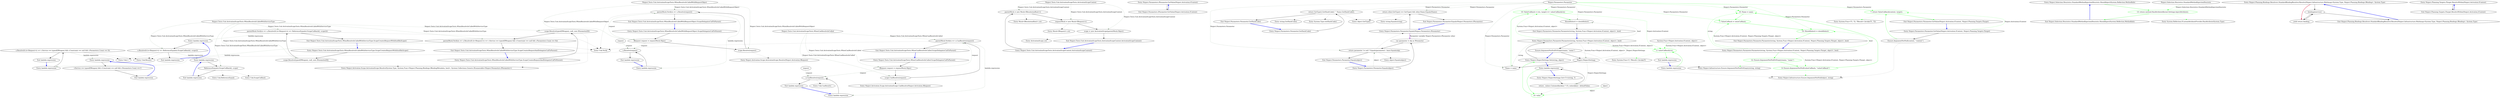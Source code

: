 digraph  {
m0_37 [cluster="Unk.>", file="BindingSyntax.cs", label="Entry Unk.>", span=""];
m0_5 [cluster="Mock<IResolutionRoot>.cstr", file="BindingSyntax.cs", label="Entry Mock<IResolutionRoot>.cstr", span=""];
m0_13 [cluster="Ninject.Activation.Scope.ActivationScope.CanResolve(Ninject.Activation.IRequest)", file="BindingSyntax.cs", label="Entry Ninject.Activation.Scope.ActivationScope.CanResolve(Ninject.Activation.IRequest)", span="53-53"];
m0_28 [cluster="Unk.Resolve", file="BindingSyntax.cs", label="Entry Unk.Resolve", span=""];
m0_7 [cluster="ActivationScope.cstr", file="BindingSyntax.cs", label="Entry ActivationScope.cstr", span=""];
m0_6 [cluster="Mock<IRequest>.cstr", file="BindingSyntax.cs", label="Entry Mock<IRequest>.cstr", span=""];
m0_33 [cluster="Ninject.Activation.Scope.ActivationScope.Resolve(System.Type, System.Func<Ninject.Planning.Bindings.IBindingMetadata, bool>, System.Collections.Generic.IEnumerable<Ninject.Parameters.IParameter>)", file="BindingSyntax.cs", label="Entry Ninject.Activation.Scope.ActivationScope.Resolve(System.Type, System.Func<Ninject.Planning.Bindings.IBindingMetadata, bool>, System.Collections.Generic.IEnumerable<Ninject.Parameters.IParameter>)", span="65-65"];
m0_41 [cluster="Ninject.Tests.Unit.ActivationScopeTests.WhenResolveIsCalledWithServiceType.ScopeCreatesRequestWithItselfAsScope()", file="BindingSyntax.cs", label="Entry Ninject.Tests.Unit.ActivationScopeTests.WhenResolveIsCalledWithServiceType.ScopeCreatesRequestWithItselfAsScope()", span="58-58"];
m0_42 [cluster="Ninject.Tests.Unit.ActivationScopeTests.WhenResolveIsCalledWithServiceType.ScopeCreatesRequestWithItselfAsScope()", file="BindingSyntax.cs", label="scope.Resolve(typeof(IWeapon), null, new IParameter[0])", span="60-60"];
m0_43 [cluster="Ninject.Tests.Unit.ActivationScopeTests.WhenResolveIsCalledWithServiceType.ScopeCreatesRequestWithItselfAsScope()", file="BindingSyntax.cs", label="parentMock.Verify(x => x.Resolve(It.Is<Request>(r => ReferenceEquals(r.ScopeCallback(), scope))))", span="61-61"];
m0_44 [cluster="Ninject.Tests.Unit.ActivationScopeTests.WhenResolveIsCalledWithServiceType.ScopeCreatesRequestWithItselfAsScope()", file="BindingSyntax.cs", label="Exit Ninject.Tests.Unit.ActivationScopeTests.WhenResolveIsCalledWithServiceType.ScopeCreatesRequestWithItselfAsScope()", span="58-58"];
m0_52 [cluster="Unk.ReferenceEquals", file="BindingSyntax.cs", label="Entry Unk.ReferenceEquals", span=""];
m0_24 [cluster="Ninject.Activation.Scope.ActivationScope.Resolve(Ninject.Activation.IRequest)", file="BindingSyntax.cs", label="Entry Ninject.Activation.Scope.ActivationScope.Resolve(Ninject.Activation.IRequest)", span="75-75"];
m0_8 [cluster="Ninject.Tests.Unit.ActivationScopeTests.WhenCanResolveIsCalled.ScopeDelegatesCallToParent()", file="BindingSyntax.cs", label="Entry Ninject.Tests.Unit.ActivationScopeTests.WhenCanResolveIsCalled.ScopeDelegatesCallToParent()", span="29-29"];
m0_9 [cluster="Ninject.Tests.Unit.ActivationScopeTests.WhenCanResolveIsCalled.ScopeDelegatesCallToParent()", file="BindingSyntax.cs", label="IRequest request = requestMock.Object", span="31-31"];
m0_10 [cluster="Ninject.Tests.Unit.ActivationScopeTests.WhenCanResolveIsCalled.ScopeDelegatesCallToParent()", file="BindingSyntax.cs", label="scope.CanResolve(request)", span="32-32"];
m0_11 [cluster="Ninject.Tests.Unit.ActivationScopeTests.WhenCanResolveIsCalled.ScopeDelegatesCallToParent()", file="BindingSyntax.cs", label="parentMock.Verify(x => x.CanResolve(request))", span="33-33"];
m0_12 [cluster="Ninject.Tests.Unit.ActivationScopeTests.WhenCanResolveIsCalled.ScopeDelegatesCallToParent()", file="BindingSyntax.cs", label="Exit Ninject.Tests.Unit.ActivationScopeTests.WhenCanResolveIsCalled.ScopeDelegatesCallToParent()", span="29-29"];
m0_19 [cluster="Ninject.Tests.Unit.ActivationScopeTests.WhenResolveIsCalledWithRequestObject.ScopeDelegatesCallToParent()", file="BindingSyntax.cs", label="Entry Ninject.Tests.Unit.ActivationScopeTests.WhenResolveIsCalledWithRequestObject.ScopeDelegatesCallToParent()", span="40-40"];
m0_20 [cluster="Ninject.Tests.Unit.ActivationScopeTests.WhenResolveIsCalledWithRequestObject.ScopeDelegatesCallToParent()", file="BindingSyntax.cs", label="IRequest request = requestMock.Object", span="42-42"];
m0_21 [cluster="Ninject.Tests.Unit.ActivationScopeTests.WhenResolveIsCalledWithRequestObject.ScopeDelegatesCallToParent()", file="BindingSyntax.cs", label="scope.Resolve(request)", span="43-43"];
m0_22 [cluster="Ninject.Tests.Unit.ActivationScopeTests.WhenResolveIsCalledWithRequestObject.ScopeDelegatesCallToParent()", file="BindingSyntax.cs", label="parentMock.Verify(x => x.Resolve(request))", span="44-44"];
m0_23 [cluster="Ninject.Tests.Unit.ActivationScopeTests.WhenResolveIsCalledWithRequestObject.ScopeDelegatesCallToParent()", file="BindingSyntax.cs", label="Exit Ninject.Tests.Unit.ActivationScopeTests.WhenResolveIsCalledWithRequestObject.ScopeDelegatesCallToParent()", span="40-40"];
m0_14 [cluster="Unk.Verify", file="BindingSyntax.cs", label="Entry Unk.Verify", span=""];
m0_18 [cluster="Unk.CanResolve", file="BindingSyntax.cs", label="Entry Unk.CanResolve", span=""];
m0_48 [cluster="lambda expression", file="BindingSyntax.cs", label="Entry lambda expression", span="61-61"];
m0_16 [cluster="lambda expression", file="BindingSyntax.cs", label="x.CanResolve(request)", span="33-33"];
m0_15 [cluster="lambda expression", file="BindingSyntax.cs", label="Entry lambda expression", span="33-33"];
m0_17 [cluster="lambda expression", file="BindingSyntax.cs", label="Exit lambda expression", span="33-33"];
m0_26 [cluster="lambda expression", file="BindingSyntax.cs", label="x.Resolve(request)", span="44-44"];
m0_25 [cluster="lambda expression", file="BindingSyntax.cs", label="Entry lambda expression", span="44-44"];
m0_27 [cluster="lambda expression", file="BindingSyntax.cs", label="Exit lambda expression", span="44-44"];
m0_34 [cluster="lambda expression", file="BindingSyntax.cs", label="Entry lambda expression", span="54-54"];
m0_35 [cluster="lambda expression", file="BindingSyntax.cs", label="x.Resolve(It.Is<Request>(r => r.Service == typeof(IWeapon) && r.Constraint == null && r.Parameters.Count == 0))", span="54-54"];
m0_36 [cluster="lambda expression", file="BindingSyntax.cs", label="Exit lambda expression", span="54-54"];
m0_38 [cluster="lambda expression", file="BindingSyntax.cs", label="Entry lambda expression", span="54-54"];
m0_39 [cluster="lambda expression", file="BindingSyntax.cs", label="r.Service == typeof(IWeapon) && r.Constraint == null && r.Parameters.Count == 0", span="54-54"];
m0_40 [cluster="lambda expression", file="BindingSyntax.cs", label="Exit lambda expression", span="54-54"];
m0_45 [cluster="lambda expression", file="BindingSyntax.cs", label="Entry lambda expression", span="61-61"];
m0_46 [cluster="lambda expression", file="BindingSyntax.cs", label="x.Resolve(It.Is<Request>(r => ReferenceEquals(r.ScopeCallback(), scope)))", span="61-61"];
m0_47 [cluster="lambda expression", file="BindingSyntax.cs", label="Exit lambda expression", span="61-61"];
m0_49 [cluster="lambda expression", file="BindingSyntax.cs", label="ReferenceEquals(r.ScopeCallback(), scope)", span="61-61"];
m0_50 [cluster="lambda expression", file="BindingSyntax.cs", label="Exit lambda expression", span="61-61"];
m0_29 [cluster="Ninject.Tests.Unit.ActivationScopeTests.WhenResolveIsCalledWithServiceType.ScopeCreatesRequestAndDelegatesCallToParent()", file="BindingSyntax.cs", label="Entry Ninject.Tests.Unit.ActivationScopeTests.WhenResolveIsCalledWithServiceType.ScopeCreatesRequestAndDelegatesCallToParent()", span="51-51"];
m0_30 [cluster="Ninject.Tests.Unit.ActivationScopeTests.WhenResolveIsCalledWithServiceType.ScopeCreatesRequestAndDelegatesCallToParent()", file="BindingSyntax.cs", label="scope.Resolve(typeof(IWeapon), null, new IParameter[0])", span="53-53"];
m0_31 [cluster="Ninject.Tests.Unit.ActivationScopeTests.WhenResolveIsCalledWithServiceType.ScopeCreatesRequestAndDelegatesCallToParent()", file="BindingSyntax.cs", label="parentMock.Verify(x => x.Resolve(It.Is<Request>(r => r.Service == typeof(IWeapon) && r.Constraint == null && r.Parameters.Count == 0)))", span="54-54"];
m0_32 [cluster="Ninject.Tests.Unit.ActivationScopeTests.WhenResolveIsCalledWithServiceType.ScopeCreatesRequestAndDelegatesCallToParent()", file="BindingSyntax.cs", label="Exit Ninject.Tests.Unit.ActivationScopeTests.WhenResolveIsCalledWithServiceType.ScopeCreatesRequestAndDelegatesCallToParent()", span="51-51"];
m0_51 [cluster="Unk.ScopeCallback", file="BindingSyntax.cs", label="Entry Unk.ScopeCallback", span=""];
m0_0 [cluster="Ninject.Tests.Unit.ActivationScopeTests.ActivationScopeContext.ActivationScopeContext()", file="BindingSyntax.cs", label="Entry Ninject.Tests.Unit.ActivationScopeTests.ActivationScopeContext.ActivationScopeContext()", span="18-18"];
m0_1 [cluster="Ninject.Tests.Unit.ActivationScopeTests.ActivationScopeContext.ActivationScopeContext()", file="BindingSyntax.cs", label="parentMock = new Mock<IResolutionRoot>()", span="20-20"];
m0_2 [cluster="Ninject.Tests.Unit.ActivationScopeTests.ActivationScopeContext.ActivationScopeContext()", file="BindingSyntax.cs", label="requestMock = new Mock<IRequest>()", span="21-21"];
m0_3 [cluster="Ninject.Tests.Unit.ActivationScopeTests.ActivationScopeContext.ActivationScopeContext()", file="BindingSyntax.cs", label="scope = new ActivationScope(parentMock.Object)", span="22-22"];
m0_4 [cluster="Ninject.Tests.Unit.ActivationScopeTests.ActivationScopeContext.ActivationScopeContext()", file="BindingSyntax.cs", label="Exit Ninject.Tests.Unit.ActivationScopeTests.ActivationScopeContext.ActivationScopeContext()", span="18-18"];
m0_53 [file="BindingSyntax.cs", label="Ninject.Tests.Unit.ActivationScopeTests.ActivationScopeContext", span=""];
m0_54 [file="BindingSyntax.cs", label="Ninject.Tests.Unit.ActivationScopeTests.WhenCanResolveIsCalled", span=""];
m0_55 [file="BindingSyntax.cs", label=request, span=""];
m0_56 [file="BindingSyntax.cs", label="Ninject.Tests.Unit.ActivationScopeTests.WhenResolveIsCalledWithRequestObject", span=""];
m0_57 [file="BindingSyntax.cs", label=request, span=""];
m0_58 [file="BindingSyntax.cs", label="Ninject.Tests.Unit.ActivationScopeTests.WhenResolveIsCalledWithServiceType", span=""];
m2_0 [cluster="Ninject.Parameters.IParameter.GetValue(Ninject.Activation.IContext)", file="IParameter.cs", label="Entry Ninject.Parameters.IParameter.GetValue(Ninject.Activation.IContext)", span="36-36"];
m2_1 [cluster="Ninject.Parameters.IParameter.GetValue(Ninject.Activation.IContext)", file="IParameter.cs", label="Exit Ninject.Parameters.IParameter.GetValue(Ninject.Activation.IContext)", span="36-36"];
m5_44 [cluster="string.Equals(string)", file="Parameter.cs", label="Entry string.Equals(string)", span="0-0"];
m5_3 [cluster="lambda expression", color=green, community=0, file="Parameter.cs", label="14: value", span="45-45"];
m5_25 [cluster="Ninject.Parameters.Parameter.GetValue(Ninject.Activation.IContext, Ninject.Planning.Targets.ITarget)", file="Parameter.cs", label="Entry Ninject.Parameters.Parameter.GetValue(Ninject.Activation.IContext, Ninject.Planning.Targets.ITarget)", span="85-85"];
m5_27 [cluster="Ninject.Parameters.Parameter.GetValue(Ninject.Activation.IContext, Ninject.Planning.Targets.ITarget)", color=green, community=0, file="Parameter.cs", label="7: return ValueCallback(context, target);", span="88-88"];
m5_26 [cluster="Ninject.Parameters.Parameter.GetValue(Ninject.Activation.IContext, Ninject.Planning.Targets.ITarget)", file="Parameter.cs", label="Ensure.ArgumentNotNull(context, ''context'')", span="87-87"];
m5_28 [cluster="Ninject.Parameters.Parameter.GetValue(Ninject.Activation.IContext, Ninject.Planning.Targets.ITarget)", file="Parameter.cs", label="Exit Ninject.Parameters.Parameter.GetValue(Ninject.Activation.IContext, Ninject.Planning.Targets.ITarget)", span="85-85"];
m5_41 [cluster="string.GetHashCode()", file="Parameter.cs", label="Entry string.GetHashCode()", span="0-0"];
m5_40 [cluster="System.Type.GetHashCode()", file="Parameter.cs", label="Entry System.Type.GetHashCode()", span="0-0"];
m5_17 [cluster="System.Func<T, TResult>.Invoke(T)", file="Parameter.cs", label="Entry System.Func<T, TResult>.Invoke(T)", span="0-0"];
m5_36 [cluster="Ninject.Parameters.Parameter.GetHashCode()", file="Parameter.cs", label="Entry Ninject.Parameters.Parameter.GetHashCode()", span="106-106"];
m5_37 [cluster="Ninject.Parameters.Parameter.GetHashCode()", file="Parameter.cs", label="return GetType().GetHashCode() ^ Name.GetHashCode();", span="108-108"];
m5_38 [cluster="Ninject.Parameters.Parameter.GetHashCode()", file="Parameter.cs", label="Exit Ninject.Parameters.Parameter.GetHashCode()", span="106-106"];
m5_12 [cluster="Ninject.Infrastructure.Ensure.ArgumentNotNullOrEmpty(string, string)", file="Parameter.cs", label="Entry Ninject.Infrastructure.Ensure.ArgumentNotNullOrEmpty(string, string)", span="22-22"];
m5_35 [cluster="object.Equals(object)", file="Parameter.cs", label="Entry object.Equals(object)", span="0-0"];
m5_0 [cluster="Ninject.NinjectSettings.Get<T>(string, T)", file="Parameter.cs", label="Entry Ninject.NinjectSettings.Get<T>(string, T)", span="120-120"];
m5_1 [cluster="Ninject.NinjectSettings.Get<T>(string, T)", file="Parameter.cs", label="return _values.ContainsKey(key) ? (T)_values[key] : defaultValue;", span="122-122"];
m5_2 [cluster="lambda expression", file="Parameter.cs", label="Entry lambda expression", span="45-45"];
m5_39 [cluster="object.GetType()", file="Parameter.cs", label="Entry object.GetType()", span="0-0"];
m5_29 [cluster="System.Func<T1, T2, TResult>.Invoke(T1, T2)", file="Parameter.cs", label="Entry System.Func<T1, T2, TResult>.Invoke(T1, T2)", span="0-0"];
m5_30 [cluster="Ninject.Parameters.Parameter.Equals(object)", file="Parameter.cs", label="Entry Ninject.Parameters.Parameter.Equals(object)", span="96-96"];
m5_32 [cluster="Ninject.Parameters.Parameter.Equals(object)", file="Parameter.cs", label="return parameter != null ? Equals(parameter) : base.Equals(obj);", span="99-99"];
m5_31 [cluster="Ninject.Parameters.Parameter.Equals(object)", file="Parameter.cs", label="var parameter = obj as IParameter", span="98-98"];
m5_33 [cluster="Ninject.Parameters.Parameter.Equals(object)", file="Parameter.cs", label="Exit Ninject.Parameters.Parameter.Equals(object)", span="96-96"];
m5_14 [cluster="lambda expression", file="Parameter.cs", label="Entry lambda expression", span="59-59"];
m5_4 [cluster="Ninject.NinjectSettings.Set(string, object)", file="Parameter.cs", label="Entry Ninject.NinjectSettings.Set(string, object)", span="130-130"];
m5_15 [cluster="lambda expression", color=green, community=0, file="Parameter.cs", label="2: valueCallback(ctx)", span="59-59"];
m5_16 [cluster="lambda expression", file="Parameter.cs", label="Exit lambda expression", span="59-59"];
m5_5 [cluster="Ninject.Parameters.Parameter.Parameter(string, System.Func<Ninject.Activation.IContext, object>, bool)", file="Parameter.cs", label="Entry Ninject.Parameters.Parameter.Parameter(string, System.Func<Ninject.Activation.IContext, object>, bool)", span="53-53"];
m5_6 [cluster="Ninject.Parameters.Parameter.Parameter(string, System.Func<Ninject.Activation.IContext, object>, bool)", file="Parameter.cs", label="Ensure.ArgumentNotNullOrEmpty(name, ''name'')", span="55-55"];
m5_34 [cluster="Ninject.Parameters.Parameter.Equals(Ninject.Parameters.IParameter)", file="Parameter.cs", label="Entry Ninject.Parameters.Parameter.Equals(Ninject.Parameters.IParameter)", span="116-116"];
m5_42 [cluster="Ninject.Parameters.Parameter.Equals(Ninject.Parameters.IParameter)", file="Parameter.cs", label="return other.GetType() == GetType() && other.Name.Equals(Name);", span="118-118"];
m5_43 [cluster="Ninject.Parameters.Parameter.Equals(Ninject.Parameters.IParameter)", file="Parameter.cs", label="Exit Ninject.Parameters.Parameter.Equals(Ninject.Parameters.IParameter)", span="116-116"];
m5_13 [cluster="Ninject.Infrastructure.Ensure.ArgumentNotNull(object, string)", file="Parameter.cs", label="Entry Ninject.Infrastructure.Ensure.ArgumentNotNull(object, string)", span="17-17"];
m5_9 [cluster="Ninject.Parameters.Parameter.Parameter(string, System.Func<Ninject.Activation.IContext, object>, bool)", color=green, community=0, file="Parameter.cs", label="10: ValueCallback = (ctx, target) => valueCallback(ctx)", span="59-59"];
m5_8 [cluster="Ninject.Parameters.Parameter.Parameter(string, System.Func<Ninject.Activation.IContext, object>, bool)", file="Parameter.cs", label="Name = name", span="58-58"];
m5_10 [cluster="Ninject.Parameters.Parameter.Parameter(string, System.Func<Ninject.Activation.IContext, object>, bool)", file="Parameter.cs", label="ShouldInherit = shouldInherit", span="60-60"];
m5_7 [cluster="Ninject.Parameters.Parameter.Parameter(string, System.Func<Ninject.Activation.IContext, object>, bool)", file="Parameter.cs", label="Ninject.NinjectSettings", span=""];
m5_11 [cluster="Ninject.Parameters.Parameter.Parameter(string, System.Func<Ninject.Activation.IContext, object>, bool)", file="Parameter.cs", label="Exit Ninject.Parameters.Parameter.Parameter(string, System.Func<Ninject.Activation.IContext, object>, bool)", span="53-53"];
m5_18 [cluster="Ninject.Parameters.Parameter.Parameter(string, System.Func<Ninject.Activation.IContext, Ninject.Planning.Targets.ITarget, object>, bool)", file="Parameter.cs", label="Entry Ninject.Parameters.Parameter.Parameter(string, System.Func<Ninject.Activation.IContext, Ninject.Planning.Targets.ITarget, object>, bool)", span="69-69"];
m5_19 [cluster="Ninject.Parameters.Parameter.Parameter(string, System.Func<Ninject.Activation.IContext, Ninject.Planning.Targets.ITarget, object>, bool)", color=green, community=0, file="Parameter.cs", label="12: Ensure.ArgumentNotNullOrEmpty(name, ''name'')", span="71-71"];
m5_20 [cluster="Ninject.Parameters.Parameter.Parameter(string, System.Func<Ninject.Activation.IContext, Ninject.Planning.Targets.ITarget, object>, bool)", color=green, community=0, file="Parameter.cs", label="8: Ensure.ArgumentNotNull(valueCallback, ''valueCallback'')", span="72-72"];
m5_21 [cluster="Ninject.Parameters.Parameter.Parameter(string, System.Func<Ninject.Activation.IContext, Ninject.Planning.Targets.ITarget, object>, bool)", color=green, community=0, file="Parameter.cs", label="10: Name = name", span="74-74"];
m5_22 [cluster="Ninject.Parameters.Parameter.Parameter(string, System.Func<Ninject.Activation.IContext, Ninject.Planning.Targets.ITarget, object>, bool)", color=green, community=0, file="Parameter.cs", label="1: ValueCallback = valueCallback", span="75-75"];
m5_23 [cluster="Ninject.Parameters.Parameter.Parameter(string, System.Func<Ninject.Activation.IContext, Ninject.Planning.Targets.ITarget, object>, bool)", color=green, community=0, file="Parameter.cs", label="10: ShouldInherit = shouldInherit", span="76-76"];
m5_24 [cluster="Ninject.Parameters.Parameter.Parameter(string, System.Func<Ninject.Activation.IContext, Ninject.Planning.Targets.ITarget, object>, bool)", file="Parameter.cs", label="Exit Ninject.Parameters.Parameter.Parameter(string, System.Func<Ninject.Activation.IContext, Ninject.Planning.Targets.ITarget, object>, bool)", span="69-69"];
m5_45 [file="Parameter.cs", label=object, span=""];
m5_46 [file="Parameter.cs", label="Ninject.Parameters.Parameter", span=""];
m5_47 [file="Parameter.cs", label="System.Func<Ninject.Activation.IContext, object>", span=""];
m6_0 [cluster="Ninject.Selection.Heuristics.StandardMethodInjectionHeuristic.ShouldInject(System.Reflection.MethodInfo)", file="PropertyValue.cs", label="Entry Ninject.Selection.Heuristics.StandardMethodInjectionHeuristic.ShouldInject(System.Reflection.MethodInfo)", span="36-36"];
m6_1 [cluster="Ninject.Selection.Heuristics.StandardMethodInjectionHeuristic.ShouldInject(System.Reflection.MethodInfo)", color=green, community=0, file="PropertyValue.cs", label="13: return method.HasAttribute(Kernel.Settings.InjectAttribute);", span="38-38"];
m6_2 [cluster="Ninject.Selection.Heuristics.StandardMethodInjectionHeuristic.ShouldInject(System.Reflection.MethodInfo)", file="PropertyValue.cs", label="Exit Ninject.Selection.Heuristics.StandardMethodInjectionHeuristic.ShouldInject(System.Reflection.MethodInfo)", span="36-36"];
m6_3 [cluster="System.Reflection.ICustomAttributeProvider.HasAttribute(System.Type)", file="PropertyValue.cs", label="Entry System.Reflection.ICustomAttributeProvider.HasAttribute(System.Type)", span="38-38"];
m6_4 [file="PropertyValue.cs", label="Ninject.Selection.Heuristics.StandardMethodInjectionHeuristic", span=""];
m7_0 [cluster="Ninject.Planning.Bindings.Resolvers.StandardBindingResolver.Resolve(Ninject.Infrastructure.Multimap<System.Type, Ninject.Planning.Bindings.IBinding>, System.Type)", file="StandardProvider.cs", label="Entry Ninject.Planning.Bindings.Resolvers.StandardBindingResolver.Resolve(Ninject.Infrastructure.Multimap<System.Type, Ninject.Planning.Bindings.IBinding>, System.Type)", span="29-29"];
m7_1 [cluster="Ninject.Planning.Bindings.Resolvers.StandardBindingResolver.Resolve(Ninject.Infrastructure.Multimap<System.Type, Ninject.Planning.Bindings.IBinding>, System.Type)", file="StandardProvider.cs", label="bindings[service]", span="31-31"];
m7_2 [cluster="Ninject.Planning.Bindings.Resolvers.StandardBindingResolver.Resolve(Ninject.Infrastructure.Multimap<System.Type, Ninject.Planning.Bindings.IBinding>, System.Type)", file="StandardProvider.cs", label="yield return binding;", span="32-32"];
m7_3 [cluster="Ninject.Planning.Bindings.Resolvers.StandardBindingResolver.Resolve(Ninject.Infrastructure.Multimap<System.Type, Ninject.Planning.Bindings.IBinding>, System.Type)", file="StandardProvider.cs", label="Exit Ninject.Planning.Bindings.Resolvers.StandardBindingResolver.Resolve(Ninject.Infrastructure.Multimap<System.Type, Ninject.Planning.Bindings.IBinding>, System.Type)", span="29-29"];
m8_0 [cluster="Ninject.Planning.Targets.ITarget.ResolveWithin(Ninject.Activation.IContext)", file="Target.cs", label="Entry Ninject.Planning.Targets.ITarget.ResolveWithin(Ninject.Activation.IContext)", span="54-54"];
m8_1 [cluster="Ninject.Planning.Targets.ITarget.ResolveWithin(Ninject.Activation.IContext)", file="Target.cs", label="Exit Ninject.Planning.Targets.ITarget.ResolveWithin(Ninject.Activation.IContext)", span="54-54"];
m0_41 -> m0_42  [key=0, style=solid];
m0_42 -> m0_43  [key=0, style=solid];
m0_42 -> m0_33  [key=2, style=dotted];
m0_43 -> m0_44  [key=0, style=solid];
m0_43 -> m0_14  [key=2, style=dotted];
m0_43 -> m0_45  [color=darkseagreen4, key=1, label="lambda expression", style=dashed];
m0_44 -> m0_41  [color=blue, key=0, style=bold];
m0_8 -> m0_9  [key=0, style=solid];
m0_9 -> m0_10  [key=0, style=solid];
m0_9 -> m0_11  [color=darkseagreen4, key=1, label=request, style=dashed];
m0_9 -> m0_16  [color=darkseagreen4, key=1, label=request, style=dashed];
m0_10 -> m0_11  [key=0, style=solid];
m0_10 -> m0_13  [key=2, style=dotted];
m0_11 -> m0_12  [key=0, style=solid];
m0_11 -> m0_14  [key=2, style=dotted];
m0_11 -> m0_15  [color=darkseagreen4, key=1, label="lambda expression", style=dashed];
m0_12 -> m0_8  [color=blue, key=0, style=bold];
m0_19 -> m0_20  [key=0, style=solid];
m0_20 -> m0_21  [key=0, style=solid];
m0_20 -> m0_22  [color=darkseagreen4, key=1, label=request, style=dashed];
m0_20 -> m0_26  [color=darkseagreen4, key=1, label=request, style=dashed];
m0_21 -> m0_22  [key=0, style=solid];
m0_21 -> m0_24  [key=2, style=dotted];
m0_22 -> m0_23  [key=0, style=solid];
m0_22 -> m0_14  [key=2, style=dotted];
m0_22 -> m0_25  [color=darkseagreen4, key=1, label="lambda expression", style=dashed];
m0_23 -> m0_19  [color=blue, key=0, style=bold];
m0_48 -> m0_49  [key=0, style=solid];
m0_16 -> m0_17  [key=0, style=solid];
m0_16 -> m0_18  [key=2, style=dotted];
m0_15 -> m0_16  [key=0, style=solid];
m0_17 -> m0_15  [color=blue, key=0, style=bold];
m0_26 -> m0_27  [key=0, style=solid];
m0_26 -> m0_28  [key=2, style=dotted];
m0_25 -> m0_26  [key=0, style=solid];
m0_27 -> m0_25  [color=blue, key=0, style=bold];
m0_34 -> m0_35  [key=0, style=solid];
m0_35 -> m0_36  [key=0, style=solid];
m0_35 -> m0_37  [key=2, style=dotted];
m0_35 -> m0_28  [key=2, style=dotted];
m0_35 -> m0_38  [color=darkseagreen4, key=1, label="lambda expression", style=dashed];
m0_36 -> m0_34  [color=blue, key=0, style=bold];
m0_38 -> m0_39  [key=0, style=solid];
m0_39 -> m0_40  [key=0, style=solid];
m0_40 -> m0_38  [color=blue, key=0, style=bold];
m0_45 -> m0_46  [key=0, style=solid];
m0_46 -> m0_47  [key=0, style=solid];
m0_46 -> m0_37  [key=2, style=dotted];
m0_46 -> m0_28  [key=2, style=dotted];
m0_46 -> m0_48  [color=darkseagreen4, key=1, label="lambda expression", style=dashed];
m0_47 -> m0_45  [color=blue, key=0, style=bold];
m0_49 -> m0_50  [key=0, style=solid];
m0_49 -> m0_51  [key=2, style=dotted];
m0_49 -> m0_52  [key=2, style=dotted];
m0_50 -> m0_48  [color=blue, key=0, style=bold];
m0_29 -> m0_30  [key=0, style=solid];
m0_30 -> m0_31  [key=0, style=solid];
m0_30 -> m0_33  [key=2, style=dotted];
m0_31 -> m0_32  [key=0, style=solid];
m0_31 -> m0_14  [key=2, style=dotted];
m0_31 -> m0_34  [color=darkseagreen4, key=1, label="lambda expression", style=dashed];
m0_32 -> m0_29  [color=blue, key=0, style=bold];
m0_0 -> m0_1  [key=0, style=solid];
m0_1 -> m0_2  [key=0, style=solid];
m0_1 -> m0_5  [key=2, style=dotted];
m0_2 -> m0_3  [key=0, style=solid];
m0_2 -> m0_6  [key=2, style=dotted];
m0_3 -> m0_4  [key=0, style=solid];
m0_3 -> m0_7  [key=2, style=dotted];
m0_4 -> m0_0  [color=blue, key=0, style=bold];
m0_53 -> m0_1  [color=darkseagreen4, key=1, label="Ninject.Tests.Unit.ActivationScopeTests.ActivationScopeContext", style=dashed];
m0_53 -> m0_2  [color=darkseagreen4, key=1, label="Ninject.Tests.Unit.ActivationScopeTests.ActivationScopeContext", style=dashed];
m0_53 -> m0_3  [color=darkseagreen4, key=1, label="Ninject.Tests.Unit.ActivationScopeTests.ActivationScopeContext", style=dashed];
m0_54 -> m0_9  [color=darkseagreen4, key=1, label="Ninject.Tests.Unit.ActivationScopeTests.WhenCanResolveIsCalled", style=dashed];
m0_54 -> m0_10  [color=darkseagreen4, key=1, label="Ninject.Tests.Unit.ActivationScopeTests.WhenCanResolveIsCalled", style=dashed];
m0_54 -> m0_11  [color=darkseagreen4, key=1, label="Ninject.Tests.Unit.ActivationScopeTests.WhenCanResolveIsCalled", style=dashed];
m0_55 -> m0_16  [color=darkseagreen4, key=1, label=request, style=dashed];
m0_56 -> m0_20  [color=darkseagreen4, key=1, label="Ninject.Tests.Unit.ActivationScopeTests.WhenResolveIsCalledWithRequestObject", style=dashed];
m0_56 -> m0_21  [color=darkseagreen4, key=1, label="Ninject.Tests.Unit.ActivationScopeTests.WhenResolveIsCalledWithRequestObject", style=dashed];
m0_56 -> m0_22  [color=darkseagreen4, key=1, label="Ninject.Tests.Unit.ActivationScopeTests.WhenResolveIsCalledWithRequestObject", style=dashed];
m0_57 -> m0_26  [color=darkseagreen4, key=1, label=request, style=dashed];
m0_58 -> m0_30  [color=darkseagreen4, key=1, label="Ninject.Tests.Unit.ActivationScopeTests.WhenResolveIsCalledWithServiceType", style=dashed];
m0_58 -> m0_31  [color=darkseagreen4, key=1, label="Ninject.Tests.Unit.ActivationScopeTests.WhenResolveIsCalledWithServiceType", style=dashed];
m0_58 -> m0_42  [color=darkseagreen4, key=1, label="Ninject.Tests.Unit.ActivationScopeTests.WhenResolveIsCalledWithServiceType", style=dashed];
m0_58 -> m0_43  [color=darkseagreen4, key=1, label="Ninject.Tests.Unit.ActivationScopeTests.WhenResolveIsCalledWithServiceType", style=dashed];
m0_58 -> m0_46  [color=darkseagreen4, key=1, label="Ninject.Tests.Unit.ActivationScopeTests.WhenResolveIsCalledWithServiceType", style=dashed];
m0_58 -> m0_49  [color=darkseagreen4, key=1, label="Ninject.Tests.Unit.ActivationScopeTests.WhenResolveIsCalledWithServiceType", style=dashed];
m2_0 -> m2_1  [key=0, style=solid];
m2_1 -> m2_0  [color=blue, key=0, style=bold];
m5_3 -> m5_4  [color=green, key=0, style=solid];
m5_25 -> m5_27  [color=green, key=1, label="Ninject.Activation.IContext", style=dashed];
m5_25 -> m5_26  [key=0, style=solid];
m5_27 -> m5_28  [color=green, key=0, style=solid];
m5_27 -> m5_29  [color=green, key=2, style=dotted];
m5_26 -> m5_27  [color=green, key=0, style=solid];
m5_26 -> m5_13  [key=2, style=dotted];
m5_28 -> m5_25  [color=blue, key=0, style=bold];
m5_36 -> m5_37  [key=0, style=solid];
m5_37 -> m5_38  [key=0, style=solid];
m5_37 -> m5_39  [key=2, style=dotted];
m5_37 -> m5_40  [key=2, style=dotted];
m5_37 -> m5_41  [key=2, style=dotted];
m5_38 -> m5_36  [color=blue, key=0, style=bold];
m5_0 -> m5_1  [key=0, style=solid];
m5_1 -> m5_2  [key=0, style=solid];
m5_1 -> m5_3  [key=2, style=dotted];
m5_2 -> m5_0  [color=blue, key=0, style=bold];
m5_2 -> m5_3  [color=green, key=0, style=solid];
m5_30 -> m5_32  [color=darkseagreen4, key=1, label=object, style=dashed];
m5_30 -> m5_31  [key=0, style=solid];
m5_32 -> m5_33  [key=0, style=solid];
m5_32 -> m5_34  [key=2, style=dotted];
m5_32 -> m5_35  [key=2, style=dotted];
m5_31 -> m5_32  [key=0, style=solid];
m5_33 -> m5_30  [color=blue, key=0, style=bold];
m5_14 -> m5_15  [color=green, key=0, style=solid];
m5_4 -> m5_2  [color=blue, key=0, style=bold];
m5_4 -> m5_5  [key=0, style=solid];
m5_15 -> m5_16  [color=green, key=0, style=solid];
m5_15 -> m5_17  [color=green, key=2, style=dotted];
m5_16 -> m5_14  [color=blue, key=0, style=bold];
m5_5 -> m5_6  [key=0, style=solid];
m5_5 -> m5_9  [color=green, key=1, label="System.Func<Ninject.Activation.IContext, object>", style=dashed];
m5_5 -> m5_15  [color=green, key=1, label="System.Func<Ninject.Activation.IContext, object>", style=dashed];
m5_5 -> m5_7  [color=darkseagreen4, key=1, label="System.Func<Ninject.Activation.IContext, object>", style=dashed];
m5_5 -> m5_8  [color=darkseagreen4, key=1, label=string, style=dashed];
m5_5 -> m5_10  [color=darkseagreen4, key=1, label=bool, style=dashed];
m5_6 -> m5_4  [color=blue, key=0, style=bold];
m5_6 -> m5_12  [key=2, style=dotted];
m5_6 -> m5_7  [key=0, style=solid];
m5_34 -> m5_42  [key=0, style=solid];
m5_34 -> m5_31  [color=darkorchid, key=3, label="Parameter variable Ninject.Parameters.IParameter other", style=bold];
m5_42 -> m5_43  [key=0, style=solid];
m5_42 -> m5_39  [key=2, style=dotted];
m5_42 -> m5_44  [key=2, style=dotted];
m5_43 -> m5_34  [color=blue, key=0, style=bold];
m5_9 -> m5_10  [color=green, key=0, style=solid];
m5_9 -> m5_15  [color=green, key=1, label="Ninject.Activation.IContext", style=dashed];
m5_8 -> m5_9  [color=green, key=0, style=solid];
m5_10 -> m5_11  [key=0, style=solid];
m5_7 -> m5_8  [key=0, style=solid];
m5_7 -> m5_13  [key=2, style=dotted];
m5_7 -> m5_1  [color=darkseagreen4, key=1, label="Ninject.NinjectSettings", style=dashed];
m5_7 -> m5_5  [color=darkseagreen4, key=1, label="Ninject.NinjectSettings", style=dashed];
m5_11 -> m5_5  [color=blue, key=0, style=bold];
m5_18 -> m5_19  [color=green, key=0, style=solid];
m5_18 -> m5_20  [color=green, key=1, label="System.Func<Ninject.Activation.IContext, Ninject.Planning.Targets.ITarget, object>", style=dashed];
m5_18 -> m5_21  [color=green, key=1, label=string, style=dashed];
m5_18 -> m5_22  [color=green, key=1, label="System.Func<Ninject.Activation.IContext, Ninject.Planning.Targets.ITarget, object>", style=dashed];
m5_18 -> m5_23  [color=green, key=1, label=bool, style=dashed];
m5_19 -> m5_20  [color=green, key=0, style=solid];
m5_19 -> m5_12  [color=green, key=2, style=dotted];
m5_20 -> m5_21  [color=green, key=0, style=solid];
m5_20 -> m5_13  [color=green, key=2, style=dotted];
m5_21 -> m5_22  [color=green, key=0, style=solid];
m5_22 -> m5_23  [color=green, key=0, style=solid];
m5_23 -> m5_24  [color=green, key=0, style=solid];
m5_24 -> m5_18  [color=blue, key=0, style=bold];
m5_45 -> m5_3  [color=green, key=1, label=object, style=dashed];
m5_46 -> m5_9  [color=green, key=1, label="Ninject.Parameters.Parameter", style=dashed];
m5_46 -> m5_21  [color=green, key=1, label="Ninject.Parameters.Parameter", style=dashed];
m5_46 -> m5_22  [color=green, key=1, label="Ninject.Parameters.Parameter", style=dashed];
m5_46 -> m5_23  [color=green, key=1, label="Ninject.Parameters.Parameter", style=dashed];
m5_46 -> m5_27  [color=green, key=1, label="Ninject.Parameters.Parameter", style=dashed];
m5_46 -> m5_8  [color=darkseagreen4, key=1, label="Ninject.Parameters.Parameter", style=dashed];
m5_46 -> m5_10  [color=darkseagreen4, key=1, label="Ninject.Parameters.Parameter", style=dashed];
m5_46 -> m5_32  [color=darkseagreen4, key=1, label="Ninject.Parameters.Parameter", style=dashed];
m5_46 -> m5_37  [color=darkseagreen4, key=1, label="Ninject.Parameters.Parameter", style=dashed];
m5_46 -> m5_42  [color=darkseagreen4, key=1, label="Ninject.Parameters.Parameter", style=dashed];
m5_47 -> m5_15  [color=green, key=1, label="System.Func<Ninject.Activation.IContext, object>", style=dashed];
m6_0 -> m6_1  [color=green, key=0, style=solid];
m6_1 -> m6_2  [color=green, key=0, style=solid];
m6_1 -> m6_3  [color=green, key=2, style=dotted];
m6_2 -> m6_0  [color=blue, key=0, style=bold];
m6_4 -> m6_1  [color=green, key=1, label="Ninject.Selection.Heuristics.StandardMethodInjectionHeuristic", style=dashed];
m7_0 -> m7_1  [key=0, style=solid];
m7_0 -> m7_2  [color=crimson, key=0, style=bold];
m7_1 -> m7_2  [key=0, style=solid];
m7_1 -> m7_3  [key=0, style=solid];
m7_2 -> m7_1  [key=0, style=solid];
m7_3 -> m7_0  [color=blue, key=0, style=bold];
m8_0 -> m8_1  [key=0, style=solid];
m8_1 -> m8_0  [color=blue, key=0, style=bold];
}

